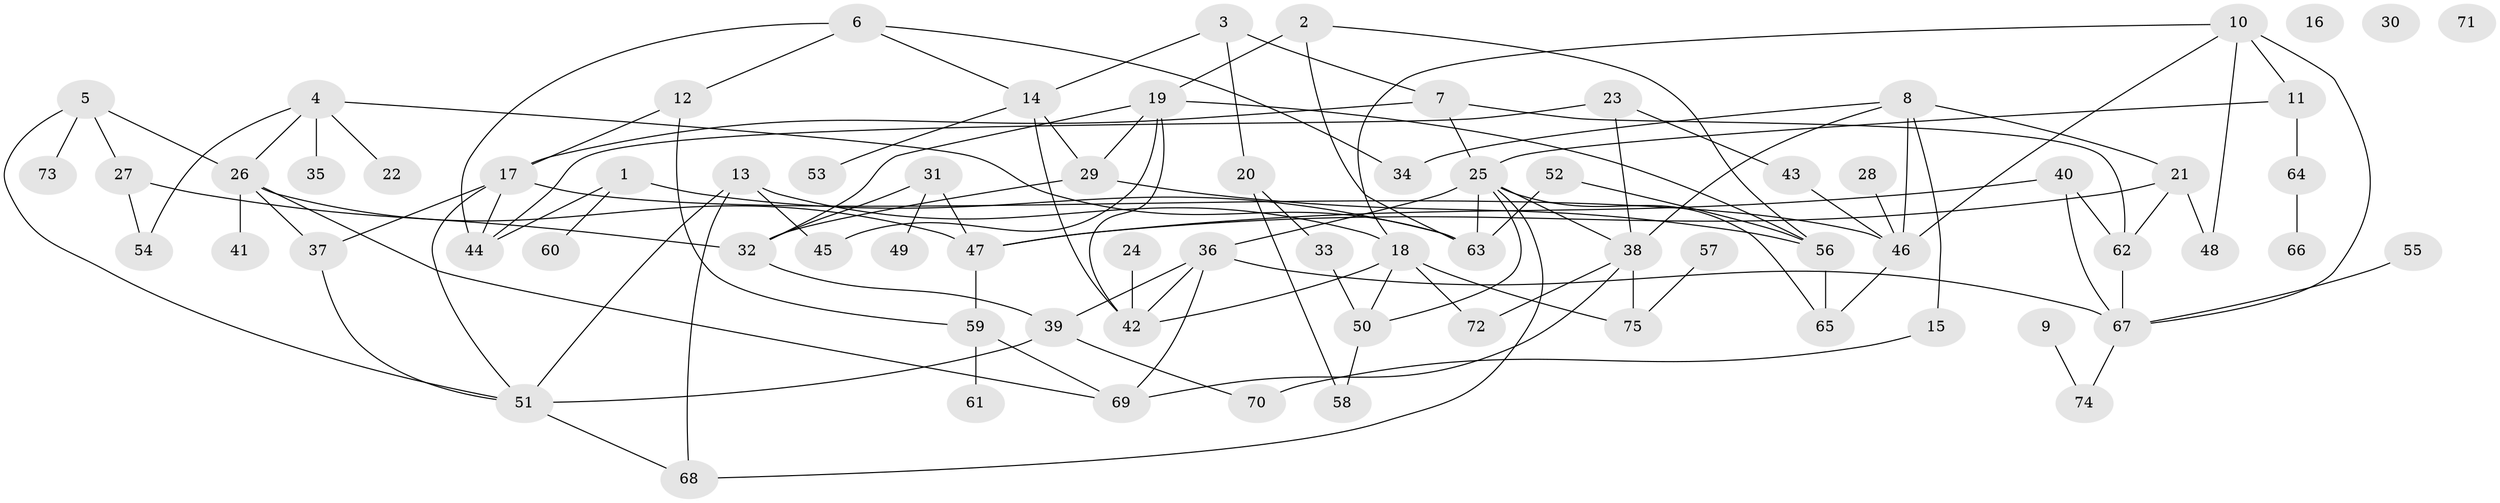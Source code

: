 // Generated by graph-tools (version 1.1) at 2025/12/03/09/25 04:12:56]
// undirected, 75 vertices, 118 edges
graph export_dot {
graph [start="1"]
  node [color=gray90,style=filled];
  1;
  2;
  3;
  4;
  5;
  6;
  7;
  8;
  9;
  10;
  11;
  12;
  13;
  14;
  15;
  16;
  17;
  18;
  19;
  20;
  21;
  22;
  23;
  24;
  25;
  26;
  27;
  28;
  29;
  30;
  31;
  32;
  33;
  34;
  35;
  36;
  37;
  38;
  39;
  40;
  41;
  42;
  43;
  44;
  45;
  46;
  47;
  48;
  49;
  50;
  51;
  52;
  53;
  54;
  55;
  56;
  57;
  58;
  59;
  60;
  61;
  62;
  63;
  64;
  65;
  66;
  67;
  68;
  69;
  70;
  71;
  72;
  73;
  74;
  75;
  1 -- 44;
  1 -- 60;
  1 -- 63;
  2 -- 19;
  2 -- 56;
  2 -- 63;
  3 -- 7;
  3 -- 14;
  3 -- 20;
  4 -- 22;
  4 -- 26;
  4 -- 35;
  4 -- 54;
  4 -- 63;
  5 -- 26;
  5 -- 27;
  5 -- 51;
  5 -- 73;
  6 -- 12;
  6 -- 14;
  6 -- 34;
  6 -- 44;
  7 -- 17;
  7 -- 25;
  7 -- 62;
  8 -- 15;
  8 -- 21;
  8 -- 34;
  8 -- 38;
  8 -- 46;
  9 -- 74;
  10 -- 11;
  10 -- 18;
  10 -- 46;
  10 -- 48;
  10 -- 67;
  11 -- 25;
  11 -- 64;
  12 -- 17;
  12 -- 59;
  13 -- 18;
  13 -- 45;
  13 -- 51;
  13 -- 68;
  14 -- 29;
  14 -- 42;
  14 -- 53;
  15 -- 70;
  17 -- 37;
  17 -- 44;
  17 -- 46;
  17 -- 51;
  18 -- 42;
  18 -- 50;
  18 -- 72;
  18 -- 75;
  19 -- 29;
  19 -- 32;
  19 -- 42;
  19 -- 45;
  19 -- 56;
  20 -- 33;
  20 -- 58;
  21 -- 47;
  21 -- 48;
  21 -- 62;
  23 -- 38;
  23 -- 43;
  23 -- 44;
  24 -- 42;
  25 -- 36;
  25 -- 38;
  25 -- 50;
  25 -- 63;
  25 -- 65;
  25 -- 68;
  26 -- 37;
  26 -- 41;
  26 -- 47;
  26 -- 69;
  27 -- 32;
  27 -- 54;
  28 -- 46;
  29 -- 32;
  29 -- 56;
  31 -- 32;
  31 -- 47;
  31 -- 49;
  32 -- 39;
  33 -- 50;
  36 -- 39;
  36 -- 42;
  36 -- 67;
  36 -- 69;
  37 -- 51;
  38 -- 69;
  38 -- 72;
  38 -- 75;
  39 -- 51;
  39 -- 70;
  40 -- 47;
  40 -- 62;
  40 -- 67;
  43 -- 46;
  46 -- 65;
  47 -- 59;
  50 -- 58;
  51 -- 68;
  52 -- 56;
  52 -- 63;
  55 -- 67;
  56 -- 65;
  57 -- 75;
  59 -- 61;
  59 -- 69;
  62 -- 67;
  64 -- 66;
  67 -- 74;
}
